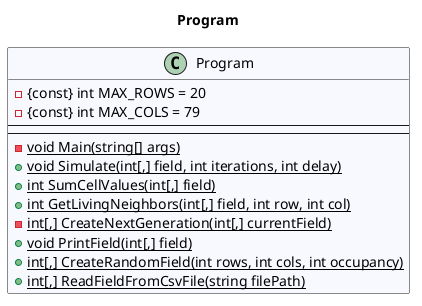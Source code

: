 @startuml Program
title Program
 class Program #GhostWhite {
- {const} int MAX_ROWS = 20
- {const} int MAX_COLS = 79
---
---
- {static} void Main(string[] args)
+ {static} void Simulate(int[,] field, int iterations, int delay)
+ {static} int SumCellValues(int[,] field)
+ {static} int GetLivingNeighbors(int[,] field, int row, int col)
- {static} int[,] CreateNextGeneration(int[,] currentField)
+ {static} void PrintField(int[,] field)
+ {static} int[,] CreateRandomField(int rows, int cols, int occupancy)
+ {static} int[,] ReadFieldFromCsvFile(string filePath)
}
@enduml
